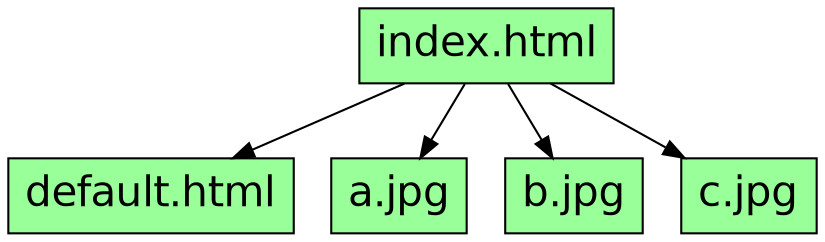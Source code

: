 digraph strings {
    graph [fontname = "Helvetica", fontsize = 20]
    node  [fontname = "Helvetica", fontsize = 20, shape = box, style = filled]
    edge  [fontname = "Helvetica", fontsize = 20]

    index [label = "index.html", fillcolor = "#99ff99"];
    default [label = "default.html", fillcolor = "#99ff99"];
    a [label = "a.jpg", fillcolor = "#99ff99"];
    b [label = "b.jpg", fillcolor = "#99ff99"];
    c [label = "c.jpg", fillcolor = "#99ff99"];

    index -> default;
    index -> a;
    index -> b;
    index -> c;
}
